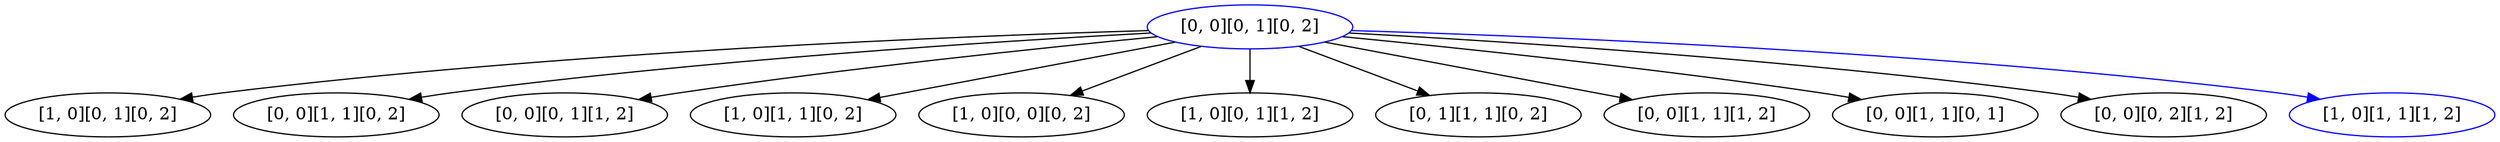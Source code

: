 digraph test{
"[0, 0][0, 1][0, 2]" -> "[1, 0][0, 1][0, 2]"
"[0, 0][0, 1][0, 2]" -> "[0, 0][1, 1][0, 2]"
"[0, 0][0, 1][0, 2]" -> "[0, 0][0, 1][1, 2]"
"[0, 0][0, 1][0, 2]" -> "[1, 0][1, 1][0, 2]"
"[0, 0][0, 1][0, 2]" -> "[1, 0][0, 0][0, 2]"
"[0, 0][0, 1][0, 2]" -> "[1, 0][0, 1][1, 2]"
"[0, 0][0, 1][0, 2]" -> "[0, 1][1, 1][0, 2]"
"[0, 0][0, 1][0, 2]" -> "[0, 0][1, 1][1, 2]"
"[0, 0][0, 1][0, 2]" -> "[0, 0][1, 1][0, 1]"
"[0, 0][0, 1][0, 2]" -> "[0, 0][0, 2][1, 2]"
"[0, 0][0, 1][0, 2]"[color="blue"]
"[1, 0][1, 1][1, 2]"[color="blue"]
"[0, 0][0, 1][0, 2]" -> "[1, 0][1, 1][1, 2]"[color="blue"]
}
